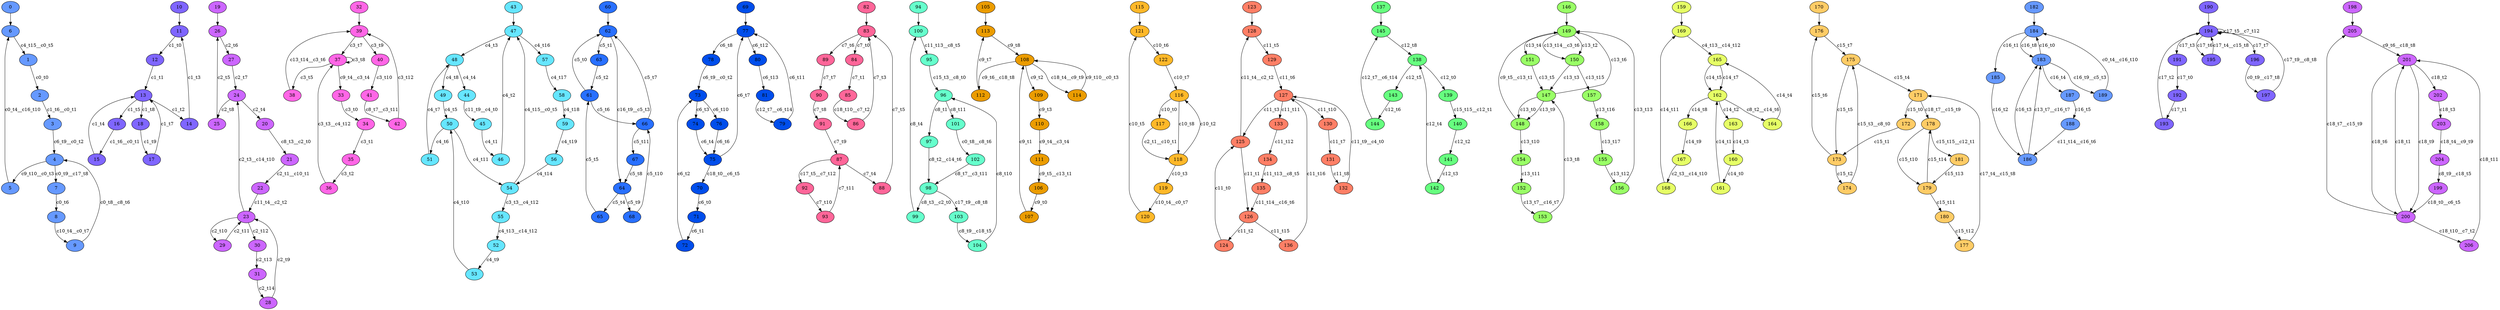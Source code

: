 digraph G {
  subgraph component0 {
0 [label="0" fillcolor="#6699FF" style=filled];
1 [label="1" fillcolor="#6699FF" style=filled];
2 [label="2" fillcolor="#6699FF" style=filled];
3 [label="3" fillcolor="#6699FF" style=filled];
4 [label="4" fillcolor="#6699FF" style=filled];
5 [label="5" fillcolor="#6699FF" style=filled];
6 [label="6" fillcolor="#6699FF" style=filled];
7 [label="7" fillcolor="#6699FF" style=filled];
8 [label="8" fillcolor="#6699FF" style=filled];
9 [label="9" fillcolor="#6699FF" style=filled];
1->2 [label="c0_t0" color=black ];
7->8 [label="c0_t6" color=black ];
0->6 [label="" color=black ];
2->3 [label="c1_t6__c0_t1" color=black ];
6->1 [label="c4_t15__c0_t5" color=black ];
8->9 [label="c10_t4__c0_t7" color=black ];
9->4 [label="c0_t8__c8_t6" color=black ];
3->4 [label="c6_t9__c0_t2" color=black ];
5->6 [label="c0_t4__c16_t10" color=black ];
4->7 [label="c0_t9__c17_t8" color=black ];
4->5 [label="c9_t10__c0_t3" color=black ];
  }
  subgraph component1 {
10 [label="10" fillcolor="#7F66FF" style=filled];
11 [label="11" fillcolor="#7F66FF" style=filled];
12 [label="12" fillcolor="#7F66FF" style=filled];
13 [label="13" fillcolor="#7F66FF" style=filled];
14 [label="14" fillcolor="#7F66FF" style=filled];
15 [label="15" fillcolor="#7F66FF" style=filled];
16 [label="16" fillcolor="#7F66FF" style=filled];
17 [label="17" fillcolor="#7F66FF" style=filled];
18 [label="18" fillcolor="#7F66FF" style=filled];
11->12 [label="c1_t0" color=black ];
12->13 [label="c1_t1" color=black ];
13->14 [label="c1_t2" color=black ];
14->11 [label="c1_t3" color=black ];
15->13 [label="c1_t4" color=black ];
13->16 [label="c1_t5" color=black ];
17->13 [label="c1_t7" color=black ];
13->18 [label="c1_t8" color=black ];
18->17 [label="c1_t9" color=black ];
10->11 [label="" color=black ];
16->15 [label="c1_t6__c0_t1" color=black ];
  }
  subgraph component2 {
19 [label="19" fillcolor="#CC66FF" style=filled];
20 [label="20" fillcolor="#CC66FF" style=filled];
21 [label="21" fillcolor="#CC66FF" style=filled];
22 [label="22" fillcolor="#CC66FF" style=filled];
23 [label="23" fillcolor="#CC66FF" style=filled];
24 [label="24" fillcolor="#CC66FF" style=filled];
25 [label="25" fillcolor="#CC66FF" style=filled];
26 [label="26" fillcolor="#CC66FF" style=filled];
27 [label="27" fillcolor="#CC66FF" style=filled];
28 [label="28" fillcolor="#CC66FF" style=filled];
29 [label="29" fillcolor="#CC66FF" style=filled];
30 [label="30" fillcolor="#CC66FF" style=filled];
31 [label="31" fillcolor="#CC66FF" style=filled];
24->20 [label="c2_t4" color=black ];
25->26 [label="c2_t5" color=black ];
26->27 [label="c2_t6" color=black ];
27->24 [label="c2_t7" color=black ];
24->25 [label="c2_t8" color=black ];
28->23 [label="c2_t9" color=black ];
23->29 [label="c2_t10" color=black ];
29->23 [label="c2_t11" color=black ];
23->30 [label="c2_t12" color=black ];
30->31 [label="c2_t13" color=black ];
31->28 [label="c2_t14" color=black ];
19->26 [label="" color=black ];
21->22 [label="c2_t1__c10_t1" color=black ];
20->21 [label="c8_t3__c2_t0" color=black ];
23->24 [label="c2_t3__c14_t10" color=black ];
22->23 [label="c11_t4__c2_t2" color=black ];
  }
  subgraph component3 {
32 [label="32" fillcolor="#FF66E6" style=filled];
33 [label="33" fillcolor="#FF66E6" style=filled];
34 [label="34" fillcolor="#FF66E6" style=filled];
35 [label="35" fillcolor="#FF66E6" style=filled];
36 [label="36" fillcolor="#FF66E6" style=filled];
37 [label="37" fillcolor="#FF66E6" style=filled];
38 [label="38" fillcolor="#FF66E6" style=filled];
39 [label="39" fillcolor="#FF66E6" style=filled];
40 [label="40" fillcolor="#FF66E6" style=filled];
41 [label="41" fillcolor="#FF66E6" style=filled];
42 [label="42" fillcolor="#FF66E6" style=filled];
33->34 [label="c3_t0" color=black ];
34->35 [label="c3_t1" color=black ];
35->36 [label="c3_t2" color=black ];
37->38 [label="c3_t5" color=black ];
39->37 [label="c3_t7" color=black ];
37->37 [label="c3_t8" color=black ];
39->40 [label="c3_t9" color=black ];
40->41 [label="c3_t10" color=black ];
42->39 [label="c3_t12" color=black ];
32->39 [label="" color=black ];
37->33 [label="c9_t4__c3_t4" color=black ];
38->39 [label="c13_t14__c3_t6" color=black ];
41->42 [label="c8_t7__c3_t11" color=black ];
36->37 [label="c3_t3__c4_t12" color=black ];
  }
  subgraph component4 {
43 [label="43" fillcolor="#66E6FF" style=filled];
44 [label="44" fillcolor="#66E6FF" style=filled];
45 [label="45" fillcolor="#66E6FF" style=filled];
46 [label="46" fillcolor="#66E6FF" style=filled];
47 [label="47" fillcolor="#66E6FF" style=filled];
48 [label="48" fillcolor="#66E6FF" style=filled];
49 [label="49" fillcolor="#66E6FF" style=filled];
50 [label="50" fillcolor="#66E6FF" style=filled];
51 [label="51" fillcolor="#66E6FF" style=filled];
52 [label="52" fillcolor="#66E6FF" style=filled];
53 [label="53" fillcolor="#66E6FF" style=filled];
54 [label="54" fillcolor="#66E6FF" style=filled];
55 [label="55" fillcolor="#66E6FF" style=filled];
56 [label="56" fillcolor="#66E6FF" style=filled];
57 [label="57" fillcolor="#66E6FF" style=filled];
58 [label="58" fillcolor="#66E6FF" style=filled];
59 [label="59" fillcolor="#66E6FF" style=filled];
45->46 [label="c4_t1" color=black ];
46->47 [label="c4_t2" color=black ];
47->48 [label="c4_t3" color=black ];
48->44 [label="c4_t4" color=black ];
49->50 [label="c4_t5" color=black ];
50->51 [label="c4_t6" color=black ];
51->48 [label="c4_t7" color=black ];
48->49 [label="c4_t8" color=black ];
52->53 [label="c4_t9" color=black ];
53->50 [label="c4_t10" color=black ];
50->54 [label="c4_t11" color=black ];
56->54 [label="c4_t14" color=black ];
47->57 [label="c4_t16" color=black ];
57->58 [label="c4_t17" color=black ];
58->59 [label="c4_t18" color=black ];
59->56 [label="c4_t19" color=black ];
43->47 [label="" color=black ];
54->47 [label="c4_t15__c0_t5" color=black ];
54->55 [label="c3_t3__c4_t12" color=black ];
44->45 [label="c11_t9__c4_t0" color=black ];
55->52 [label="c4_t13__c14_t12" color=black ];
  }
  subgraph component5 {
60 [label="60" fillcolor="#2970FF" style=filled];
61 [label="61" fillcolor="#2970FF" style=filled];
62 [label="62" fillcolor="#2970FF" style=filled];
63 [label="63" fillcolor="#2970FF" style=filled];
64 [label="64" fillcolor="#2970FF" style=filled];
65 [label="65" fillcolor="#2970FF" style=filled];
66 [label="66" fillcolor="#2970FF" style=filled];
67 [label="67" fillcolor="#2970FF" style=filled];
68 [label="68" fillcolor="#2970FF" style=filled];
61->62 [label="c5_t0" color=black ];
62->63 [label="c5_t1" color=black ];
63->61 [label="c5_t2" color=black ];
64->65 [label="c5_t4" color=black ];
65->61 [label="c5_t5" color=black ];
61->66 [label="c5_t6" color=black ];
66->62 [label="c5_t7" color=black ];
67->64 [label="c5_t8" color=black ];
64->68 [label="c5_t9" color=black ];
68->66 [label="c5_t10" color=black ];
66->67 [label="c5_t11" color=black ];
60->62 [label="" color=black ];
62->64 [label="c16_t9__c5_t3" color=black ];
  }
  subgraph component6 {
69 [label="69" fillcolor="#004EEB" style=filled];
70 [label="70" fillcolor="#004EEB" style=filled];
71 [label="71" fillcolor="#004EEB" style=filled];
72 [label="72" fillcolor="#004EEB" style=filled];
73 [label="73" fillcolor="#004EEB" style=filled];
74 [label="74" fillcolor="#004EEB" style=filled];
75 [label="75" fillcolor="#004EEB" style=filled];
76 [label="76" fillcolor="#004EEB" style=filled];
77 [label="77" fillcolor="#004EEB" style=filled];
78 [label="78" fillcolor="#004EEB" style=filled];
79 [label="79" fillcolor="#004EEB" style=filled];
80 [label="80" fillcolor="#004EEB" style=filled];
81 [label="81" fillcolor="#004EEB" style=filled];
70->71 [label="c6_t0" color=black ];
71->72 [label="c6_t1" color=black ];
72->73 [label="c6_t2" color=black ];
73->74 [label="c6_t3" color=black ];
74->75 [label="c6_t4" color=black ];
76->75 [label="c6_t6" color=black ];
75->77 [label="c6_t7" color=black ];
77->78 [label="c6_t8" color=black ];
73->76 [label="c6_t10" color=black ];
79->77 [label="c6_t11" color=black ];
77->80 [label="c6_t12" color=black ];
80->81 [label="c6_t13" color=black ];
69->77 [label="" color=black ];
81->79 [label="c12_t7__c6_t14" color=black ];
75->70 [label="c18_t0__c6_t5" color=black ];
78->73 [label="c6_t9__c0_t2" color=black ];
  }
  subgraph component7 {
82 [label="82" fillcolor="#FF6699" style=filled];
83 [label="83" fillcolor="#FF6699" style=filled];
84 [label="84" fillcolor="#FF6699" style=filled];
85 [label="85" fillcolor="#FF6699" style=filled];
86 [label="86" fillcolor="#FF6699" style=filled];
87 [label="87" fillcolor="#FF6699" style=filled];
88 [label="88" fillcolor="#FF6699" style=filled];
89 [label="89" fillcolor="#FF6699" style=filled];
90 [label="90" fillcolor="#FF6699" style=filled];
91 [label="91" fillcolor="#FF6699" style=filled];
92 [label="92" fillcolor="#FF6699" style=filled];
93 [label="93" fillcolor="#FF6699" style=filled];
83->84 [label="c7_t0" color=black ];
84->85 [label="c7_t1" color=black ];
86->83 [label="c7_t3" color=black ];
87->88 [label="c7_t4" color=black ];
88->83 [label="c7_t5" color=black ];
83->89 [label="c7_t6" color=black ];
89->90 [label="c7_t7" color=black ];
90->91 [label="c7_t8" color=black ];
91->87 [label="c7_t9" color=black ];
92->93 [label="c7_t10" color=black ];
93->87 [label="c7_t11" color=black ];
82->83 [label="" color=black ];
87->92 [label="c17_t5__c7_t12" color=black ];
85->86 [label="c18_t10__c7_t2" color=black ];
  }
  subgraph component8 {
94 [label="94" fillcolor="#66FFCC" style=filled];
95 [label="95" fillcolor="#66FFCC" style=filled];
96 [label="96" fillcolor="#66FFCC" style=filled];
97 [label="97" fillcolor="#66FFCC" style=filled];
98 [label="98" fillcolor="#66FFCC" style=filled];
99 [label="99" fillcolor="#66FFCC" style=filled];
100 [label="100" fillcolor="#66FFCC" style=filled];
101 [label="101" fillcolor="#66FFCC" style=filled];
102 [label="102" fillcolor="#66FFCC" style=filled];
103 [label="103" fillcolor="#66FFCC" style=filled];
104 [label="104" fillcolor="#66FFCC" style=filled];
96->97 [label="c8_t1" color=black ];
99->100 [label="c8_t4" color=black ];
104->96 [label="c8_t10" color=black ];
96->101 [label="c8_t11" color=black ];
94->100 [label="" color=black ];
100->95 [label="c11_t13__c8_t5" color=black ];
98->99 [label="c8_t3__c2_t0" color=black ];
97->98 [label="c8_t2__c14_t6" color=black ];
98->103 [label="c17_t9__c8_t8" color=black ];
101->102 [label="c0_t8__c8_t6" color=black ];
102->98 [label="c8_t7__c3_t11" color=black ];
95->96 [label="c15_t3__c8_t0" color=black ];
103->104 [label="c8_t9__c18_t5" color=black ];
  }
  subgraph component9 {
105 [label="105" fillcolor="#EB9C00" style=filled];
106 [label="106" fillcolor="#EB9C00" style=filled];
107 [label="107" fillcolor="#EB9C00" style=filled];
108 [label="108" fillcolor="#EB9C00" style=filled];
109 [label="109" fillcolor="#EB9C00" style=filled];
110 [label="110" fillcolor="#EB9C00" style=filled];
111 [label="111" fillcolor="#EB9C00" style=filled];
112 [label="112" fillcolor="#EB9C00" style=filled];
113 [label="113" fillcolor="#EB9C00" style=filled];
114 [label="114" fillcolor="#EB9C00" style=filled];
106->107 [label="c9_t0" color=black ];
107->108 [label="c9_t1" color=black ];
108->109 [label="c9_t2" color=black ];
109->110 [label="c9_t3" color=black ];
112->113 [label="c9_t7" color=black ];
113->108 [label="c9_t8" color=black ];
105->113 [label="" color=black ];
110->111 [label="c9_t4__c3_t4" color=black ];
108->114 [label="c18_t4__c9_t9" color=black ];
108->112 [label="c9_t6__c18_t8" color=black ];
111->106 [label="c9_t5__c13_t1" color=black ];
114->108 [label="c9_t10__c0_t3" color=black ];
  }
  subgraph component10 {
115 [label="115" fillcolor="#FFB829" style=filled];
116 [label="116" fillcolor="#FFB829" style=filled];
117 [label="117" fillcolor="#FFB829" style=filled];
118 [label="118" fillcolor="#FFB829" style=filled];
119 [label="119" fillcolor="#FFB829" style=filled];
120 [label="120" fillcolor="#FFB829" style=filled];
121 [label="121" fillcolor="#FFB829" style=filled];
122 [label="122" fillcolor="#FFB829" style=filled];
116->117 [label="c10_t0" color=black ];
118->116 [label="c10_t2" color=black ];
118->119 [label="c10_t3" color=black ];
120->121 [label="c10_t5" color=black ];
121->122 [label="c10_t6" color=black ];
122->116 [label="c10_t7" color=black ];
116->118 [label="c10_t8" color=black ];
115->121 [label="" color=black ];
117->118 [label="c2_t1__c10_t1" color=black ];
119->120 [label="c10_t4__c0_t7" color=black ];
  }
  subgraph component11 {
123 [label="123" fillcolor="#FF7F66" style=filled];
124 [label="124" fillcolor="#FF7F66" style=filled];
125 [label="125" fillcolor="#FF7F66" style=filled];
126 [label="126" fillcolor="#FF7F66" style=filled];
127 [label="127" fillcolor="#FF7F66" style=filled];
128 [label="128" fillcolor="#FF7F66" style=filled];
129 [label="129" fillcolor="#FF7F66" style=filled];
130 [label="130" fillcolor="#FF7F66" style=filled];
131 [label="131" fillcolor="#FF7F66" style=filled];
132 [label="132" fillcolor="#FF7F66" style=filled];
133 [label="133" fillcolor="#FF7F66" style=filled];
134 [label="134" fillcolor="#FF7F66" style=filled];
135 [label="135" fillcolor="#FF7F66" style=filled];
136 [label="136" fillcolor="#FF7F66" style=filled];
124->125 [label="c11_t0" color=black ];
125->126 [label="c11_t1" color=black ];
126->124 [label="c11_t2" color=black ];
127->125 [label="c11_t3" color=black ];
128->129 [label="c11_t5" color=black ];
129->127 [label="c11_t6" color=black ];
130->131 [label="c11_t7" color=black ];
131->132 [label="c11_t8" color=black ];
127->130 [label="c11_t10" color=black ];
127->133 [label="c11_t11" color=black ];
133->134 [label="c11_t12" color=black ];
126->136 [label="c11_t15" color=black ];
136->127 [label="c11_t16" color=black ];
123->128 [label="" color=black ];
134->135 [label="c11_t13__c8_t5" color=black ];
135->126 [label="c11_t14__c16_t6" color=black ];
132->127 [label="c11_t9__c4_t0" color=black ];
125->128 [label="c11_t4__c2_t2" color=black ];
  }
  subgraph component12 {
137 [label="137" fillcolor="#66FF7F" style=filled];
138 [label="138" fillcolor="#66FF7F" style=filled];
139 [label="139" fillcolor="#66FF7F" style=filled];
140 [label="140" fillcolor="#66FF7F" style=filled];
141 [label="141" fillcolor="#66FF7F" style=filled];
142 [label="142" fillcolor="#66FF7F" style=filled];
143 [label="143" fillcolor="#66FF7F" style=filled];
144 [label="144" fillcolor="#66FF7F" style=filled];
145 [label="145" fillcolor="#66FF7F" style=filled];
138->139 [label="c12_t0" color=black ];
140->141 [label="c12_t2" color=black ];
141->142 [label="c12_t3" color=black ];
142->138 [label="c12_t4" color=black ];
138->143 [label="c12_t5" color=black ];
143->144 [label="c12_t6" color=black ];
145->138 [label="c12_t8" color=black ];
137->145 [label="" color=black ];
144->145 [label="c12_t7__c6_t14" color=black ];
139->140 [label="c15_t15__c12_t1" color=black ];
  }
  subgraph component13 {
146 [label="146" fillcolor="#99FF66" style=filled];
147 [label="147" fillcolor="#99FF66" style=filled];
148 [label="148" fillcolor="#99FF66" style=filled];
149 [label="149" fillcolor="#99FF66" style=filled];
150 [label="150" fillcolor="#99FF66" style=filled];
151 [label="151" fillcolor="#99FF66" style=filled];
152 [label="152" fillcolor="#99FF66" style=filled];
153 [label="153" fillcolor="#99FF66" style=filled];
154 [label="154" fillcolor="#99FF66" style=filled];
155 [label="155" fillcolor="#99FF66" style=filled];
156 [label="156" fillcolor="#99FF66" style=filled];
157 [label="157" fillcolor="#99FF66" style=filled];
158 [label="158" fillcolor="#99FF66" style=filled];
147->148 [label="c13_t0" color=black ];
149->150 [label="c13_t2" color=black ];
150->147 [label="c13_t3" color=black ];
149->151 [label="c13_t4" color=black ];
151->147 [label="c13_t5" color=black ];
147->149 [label="c13_t6" color=black ];
153->147 [label="c13_t8" color=black ];
147->148 [label="c13_t9" color=black ];
148->154 [label="c13_t10" color=black ];
154->152 [label="c13_t11" color=black ];
155->156 [label="c13_t12" color=black ];
156->149 [label="c13_t13" color=black ];
150->157 [label="c13_t15" color=black ];
157->158 [label="c13_t16" color=black ];
158->155 [label="c13_t17" color=black ];
146->149 [label="" color=black ];
149->150 [label="c13_t14__c3_t6" color=black ];
148->149 [label="c9_t5__c13_t1" color=black ];
152->153 [label="c13_t7__c16_t7" color=black ];
  }
  subgraph component14 {
159 [label="159" fillcolor="#E6FF66" style=filled];
160 [label="160" fillcolor="#E6FF66" style=filled];
161 [label="161" fillcolor="#E6FF66" style=filled];
162 [label="162" fillcolor="#E6FF66" style=filled];
163 [label="163" fillcolor="#E6FF66" style=filled];
164 [label="164" fillcolor="#E6FF66" style=filled];
165 [label="165" fillcolor="#E6FF66" style=filled];
166 [label="166" fillcolor="#E6FF66" style=filled];
167 [label="167" fillcolor="#E6FF66" style=filled];
168 [label="168" fillcolor="#E6FF66" style=filled];
169 [label="169" fillcolor="#E6FF66" style=filled];
160->161 [label="c14_t0" color=black ];
161->162 [label="c14_t1" color=black ];
162->163 [label="c14_t2" color=black ];
163->160 [label="c14_t3" color=black ];
164->165 [label="c14_t4" color=black ];
165->162 [label="c14_t5" color=black ];
165->162 [label="c14_t7" color=black ];
162->166 [label="c14_t8" color=black ];
166->167 [label="c14_t9" color=black ];
168->169 [label="c14_t11" color=black ];
159->169 [label="" color=black ];
162->164 [label="c8_t2__c14_t6" color=black ];
167->168 [label="c2_t3__c14_t10" color=black ];
169->165 [label="c4_t13__c14_t12" color=black ];
  }
  subgraph component15 {
170 [label="170" fillcolor="#FFCC66" style=filled];
171 [label="171" fillcolor="#FFCC66" style=filled];
172 [label="172" fillcolor="#FFCC66" style=filled];
173 [label="173" fillcolor="#FFCC66" style=filled];
174 [label="174" fillcolor="#FFCC66" style=filled];
175 [label="175" fillcolor="#FFCC66" style=filled];
176 [label="176" fillcolor="#FFCC66" style=filled];
177 [label="177" fillcolor="#FFCC66" style=filled];
178 [label="178" fillcolor="#FFCC66" style=filled];
179 [label="179" fillcolor="#FFCC66" style=filled];
180 [label="180" fillcolor="#FFCC66" style=filled];
181 [label="181" fillcolor="#FFCC66" style=filled];
171->172 [label="c15_t0" color=black ];
172->173 [label="c15_t1" color=black ];
173->174 [label="c15_t2" color=black ];
175->171 [label="c15_t4" color=black ];
175->173 [label="c15_t5" color=black ];
173->176 [label="c15_t6" color=black ];
176->175 [label="c15_t7" color=black ];
178->179 [label="c15_t10" color=black ];
179->180 [label="c15_t11" color=black ];
180->177 [label="c15_t12" color=black ];
181->179 [label="c15_t13" color=black ];
179->178 [label="c15_t14" color=black ];
170->176 [label="" color=black ];
171->178 [label="c18_t7__c15_t9" color=black ];
178->181 [label="c15_t15__c12_t1" color=black ];
174->175 [label="c15_t3__c8_t0" color=black ];
177->171 [label="c17_t4__c15_t8" color=black ];
  }
  subgraph component16 {
182 [label="182" fillcolor="#6699FF" style=filled];
183 [label="183" fillcolor="#6699FF" style=filled];
184 [label="184" fillcolor="#6699FF" style=filled];
185 [label="185" fillcolor="#6699FF" style=filled];
186 [label="186" fillcolor="#6699FF" style=filled];
187 [label="187" fillcolor="#6699FF" style=filled];
188 [label="188" fillcolor="#6699FF" style=filled];
189 [label="189" fillcolor="#6699FF" style=filled];
183->184 [label="c16_t0" color=black ];
184->185 [label="c16_t1" color=black ];
185->186 [label="c16_t2" color=black ];
186->183 [label="c16_t3" color=black ];
183->187 [label="c16_t4" color=black ];
187->188 [label="c16_t5" color=black ];
184->183 [label="c16_t8" color=black ];
182->184 [label="" color=black ];
183->189 [label="c16_t9__c5_t3" color=black ];
188->186 [label="c11_t14__c16_t6" color=black ];
189->184 [label="c0_t4__c16_t10" color=black ];
186->183 [label="c13_t7__c16_t7" color=black ];
  }
  subgraph component17 {
190 [label="190" fillcolor="#7F66FF" style=filled];
191 [label="191" fillcolor="#7F66FF" style=filled];
192 [label="192" fillcolor="#7F66FF" style=filled];
193 [label="193" fillcolor="#7F66FF" style=filled];
194 [label="194" fillcolor="#7F66FF" style=filled];
195 [label="195" fillcolor="#7F66FF" style=filled];
196 [label="196" fillcolor="#7F66FF" style=filled];
197 [label="197" fillcolor="#7F66FF" style=filled];
191->192 [label="c17_t0" color=black ];
192->193 [label="c17_t1" color=black ];
193->194 [label="c17_t2" color=black ];
194->191 [label="c17_t3" color=black ];
194->195 [label="c17_t6" color=black ];
194->196 [label="c17_t7" color=black ];
190->194 [label="" color=black ];
197->194 [label="c17_t9__c8_t8" color=black ];
194->194 [label="c17_t5__c7_t12" color=black ];
195->194 [label="c17_t4__c15_t8" color=black ];
196->197 [label="c0_t9__c17_t8" color=black ];
  }
  subgraph component18 {
198 [label="198" fillcolor="#CC66FF" style=filled];
199 [label="199" fillcolor="#CC66FF" style=filled];
200 [label="200" fillcolor="#CC66FF" style=filled];
201 [label="201" fillcolor="#CC66FF" style=filled];
202 [label="202" fillcolor="#CC66FF" style=filled];
203 [label="203" fillcolor="#CC66FF" style=filled];
204 [label="204" fillcolor="#CC66FF" style=filled];
205 [label="205" fillcolor="#CC66FF" style=filled];
206 [label="206" fillcolor="#CC66FF" style=filled];
200->201 [label="c18_t1" color=black ];
201->202 [label="c18_t2" color=black ];
202->203 [label="c18_t3" color=black ];
201->200 [label="c18_t6" color=black ];
201->200 [label="c18_t9" color=black ];
206->201 [label="c18_t11" color=black ];
198->205 [label="" color=black ];
203->204 [label="c18_t4__c9_t9" color=black ];
205->201 [label="c9_t6__c18_t8" color=black ];
200->205 [label="c18_t7__c15_t9" color=black ];
199->200 [label="c18_t0__c6_t5" color=black ];
204->199 [label="c8_t9__c18_t5" color=black ];
200->206 [label="c18_t10__c7_t2" color=black ];
  }
}
